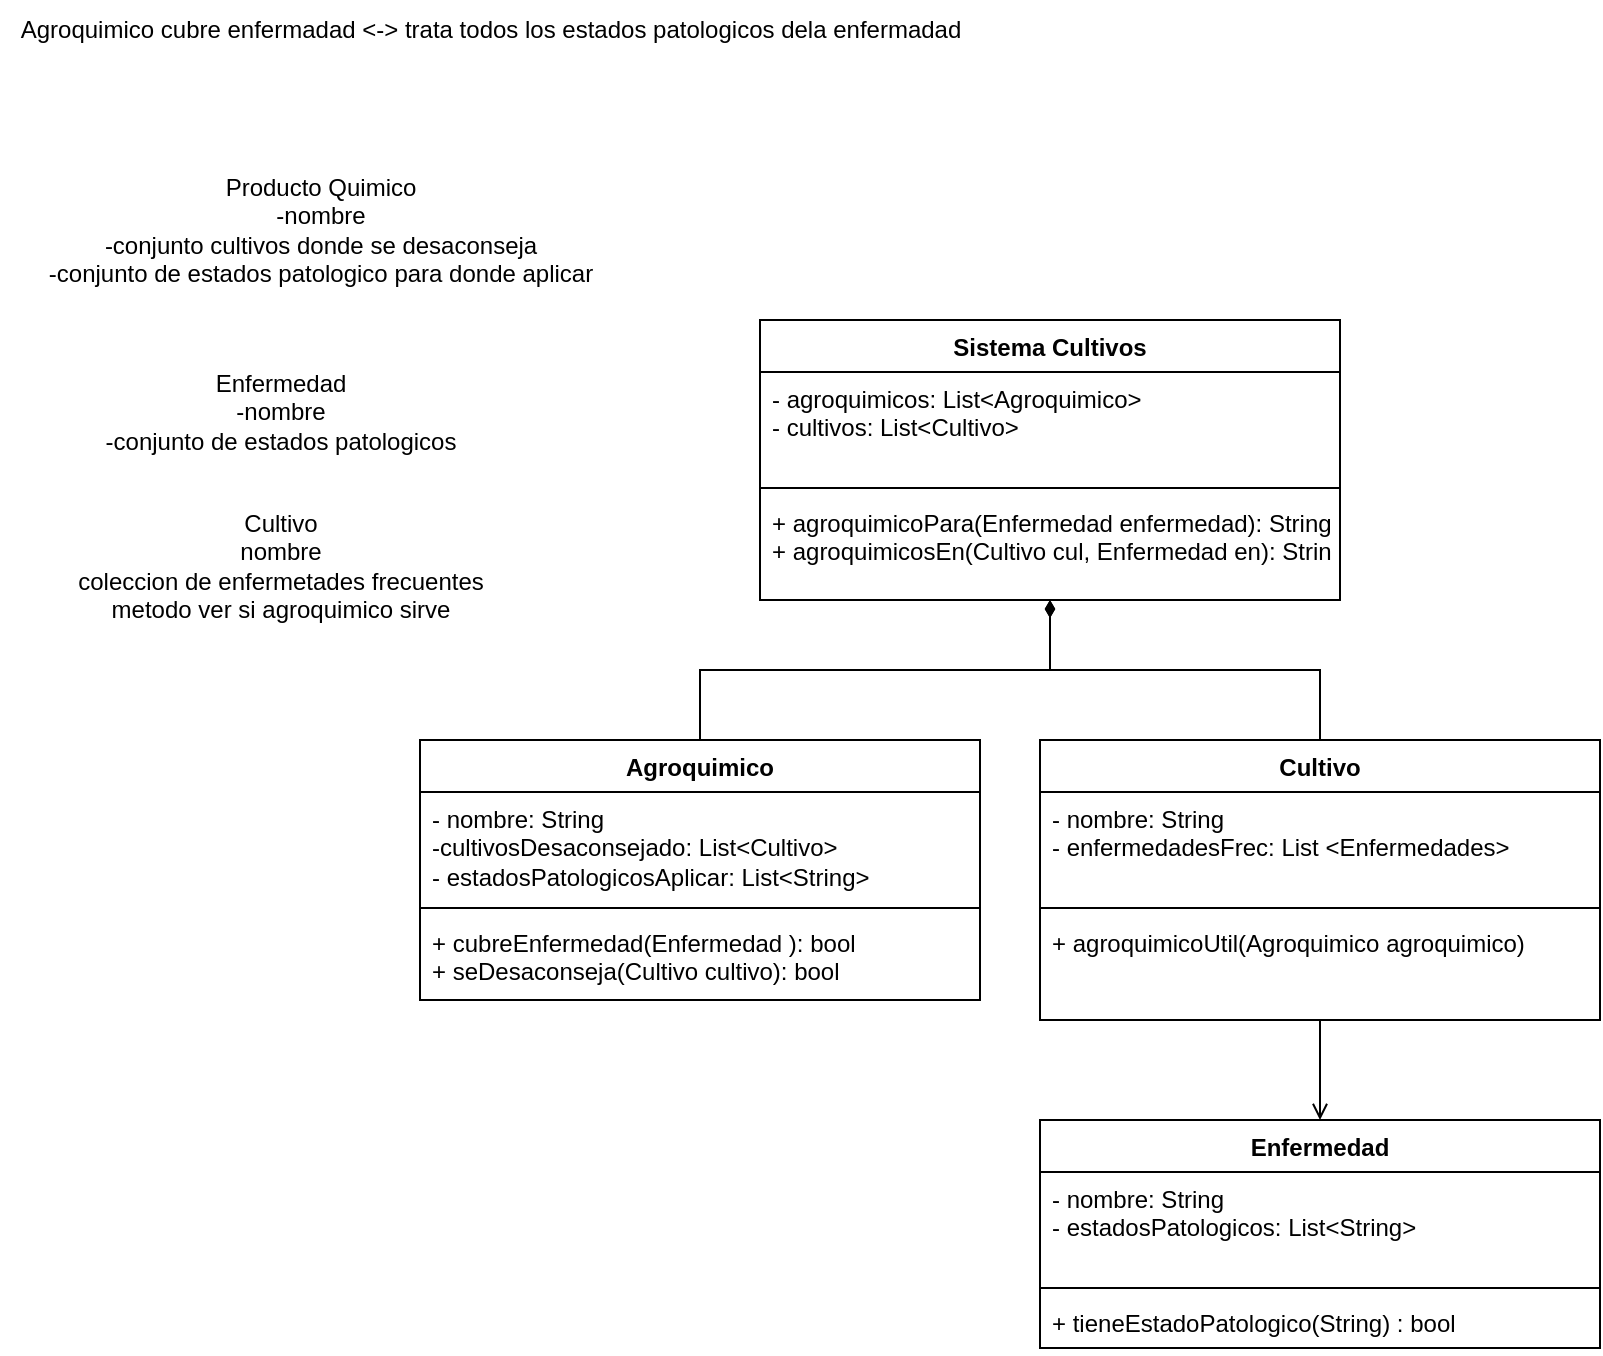 <mxfile version="24.6.1" type="device">
  <diagram name="Page-1" id="_sIg_o7IvYb-hI5rQIIx">
    <mxGraphModel dx="1183" dy="685" grid="1" gridSize="10" guides="1" tooltips="1" connect="1" arrows="1" fold="1" page="1" pageScale="1" pageWidth="1169" pageHeight="827" math="0" shadow="0">
      <root>
        <mxCell id="0" />
        <mxCell id="1" parent="0" />
        <mxCell id="dyfHv-wzKUo8bUBudpek-1" value="Producto Quimico&lt;div&gt;-nombre&lt;/div&gt;&lt;div&gt;-conjunto cultivos donde se desaconseja&lt;/div&gt;&lt;div&gt;-conjunto de estados patologico para donde aplicar&lt;/div&gt;" style="text;html=1;align=center;verticalAlign=middle;resizable=0;points=[];autosize=1;strokeColor=none;fillColor=none;" vertex="1" parent="1">
          <mxGeometry x="20" y="140" width="300" height="70" as="geometry" />
        </mxCell>
        <mxCell id="dyfHv-wzKUo8bUBudpek-2" value="Enfermedad&lt;div&gt;-nombre&lt;/div&gt;&lt;div&gt;-conjunto de estados patologicos&lt;/div&gt;&lt;div&gt;&lt;br&gt;&lt;/div&gt;" style="text;html=1;align=center;verticalAlign=middle;resizable=0;points=[];autosize=1;strokeColor=none;fillColor=none;" vertex="1" parent="1">
          <mxGeometry x="50" y="238" width="200" height="70" as="geometry" />
        </mxCell>
        <mxCell id="dyfHv-wzKUo8bUBudpek-3" value="Cultivo&lt;div&gt;nombre&lt;/div&gt;&lt;div&gt;coleccion de enfermetades frecuentes&lt;/div&gt;&lt;div&gt;metodo ver si agroquimico sirve&lt;/div&gt;" style="text;html=1;align=center;verticalAlign=middle;resizable=0;points=[];autosize=1;strokeColor=none;fillColor=none;" vertex="1" parent="1">
          <mxGeometry x="35" y="308" width="230" height="70" as="geometry" />
        </mxCell>
        <mxCell id="dyfHv-wzKUo8bUBudpek-4" value="Agroquimico cubre enfermadad &amp;lt;-&amp;gt; trata todos los estados patologicos dela enfermadad" style="text;html=1;align=center;verticalAlign=middle;resizable=0;points=[];autosize=1;strokeColor=none;fillColor=none;" vertex="1" parent="1">
          <mxGeometry x="10" y="60" width="490" height="30" as="geometry" />
        </mxCell>
        <mxCell id="dyfHv-wzKUo8bUBudpek-24" style="edgeStyle=orthogonalEdgeStyle;rounded=0;orthogonalLoop=1;jettySize=auto;html=1;endArrow=diamondThin;endFill=1;startArrow=none;startFill=0;" edge="1" parent="1" source="dyfHv-wzKUo8bUBudpek-5" target="dyfHv-wzKUo8bUBudpek-20">
          <mxGeometry relative="1" as="geometry" />
        </mxCell>
        <mxCell id="dyfHv-wzKUo8bUBudpek-5" value="Agroquimico" style="swimlane;fontStyle=1;align=center;verticalAlign=top;childLayout=stackLayout;horizontal=1;startSize=26;horizontalStack=0;resizeParent=1;resizeParentMax=0;resizeLast=0;collapsible=1;marginBottom=0;whiteSpace=wrap;html=1;" vertex="1" parent="1">
          <mxGeometry x="220" y="430" width="280" height="130" as="geometry" />
        </mxCell>
        <mxCell id="dyfHv-wzKUo8bUBudpek-6" value="- nombre: String&lt;div&gt;-cultivosDesaconsejado: List&amp;lt;Cultivo&amp;gt;&lt;/div&gt;&lt;div&gt;- estadosPatologicosAplicar: List&amp;lt;String&amp;gt;&lt;/div&gt;" style="text;strokeColor=none;fillColor=none;align=left;verticalAlign=top;spacingLeft=4;spacingRight=4;overflow=hidden;rotatable=0;points=[[0,0.5],[1,0.5]];portConstraint=eastwest;whiteSpace=wrap;html=1;" vertex="1" parent="dyfHv-wzKUo8bUBudpek-5">
          <mxGeometry y="26" width="280" height="54" as="geometry" />
        </mxCell>
        <mxCell id="dyfHv-wzKUo8bUBudpek-7" value="" style="line;strokeWidth=1;fillColor=none;align=left;verticalAlign=middle;spacingTop=-1;spacingLeft=3;spacingRight=3;rotatable=0;labelPosition=right;points=[];portConstraint=eastwest;strokeColor=inherit;" vertex="1" parent="dyfHv-wzKUo8bUBudpek-5">
          <mxGeometry y="80" width="280" height="8" as="geometry" />
        </mxCell>
        <mxCell id="dyfHv-wzKUo8bUBudpek-8" value="+ cubreEnfermedad(Enfermedad ): bool&lt;div&gt;+ seDesaconseja(Cultivo cultivo): bool&lt;/div&gt;" style="text;strokeColor=none;fillColor=none;align=left;verticalAlign=top;spacingLeft=4;spacingRight=4;overflow=hidden;rotatable=0;points=[[0,0.5],[1,0.5]];portConstraint=eastwest;whiteSpace=wrap;html=1;" vertex="1" parent="dyfHv-wzKUo8bUBudpek-5">
          <mxGeometry y="88" width="280" height="42" as="geometry" />
        </mxCell>
        <mxCell id="dyfHv-wzKUo8bUBudpek-9" value="Enfermedad" style="swimlane;fontStyle=1;align=center;verticalAlign=top;childLayout=stackLayout;horizontal=1;startSize=26;horizontalStack=0;resizeParent=1;resizeParentMax=0;resizeLast=0;collapsible=1;marginBottom=0;whiteSpace=wrap;html=1;" vertex="1" parent="1">
          <mxGeometry x="530" y="620" width="280" height="114" as="geometry" />
        </mxCell>
        <mxCell id="dyfHv-wzKUo8bUBudpek-10" value="- nombre: String&lt;div&gt;- estadosPatologicos: List&amp;lt;String&amp;gt;&lt;/div&gt;" style="text;strokeColor=none;fillColor=none;align=left;verticalAlign=top;spacingLeft=4;spacingRight=4;overflow=hidden;rotatable=0;points=[[0,0.5],[1,0.5]];portConstraint=eastwest;whiteSpace=wrap;html=1;" vertex="1" parent="dyfHv-wzKUo8bUBudpek-9">
          <mxGeometry y="26" width="280" height="54" as="geometry" />
        </mxCell>
        <mxCell id="dyfHv-wzKUo8bUBudpek-11" value="" style="line;strokeWidth=1;fillColor=none;align=left;verticalAlign=middle;spacingTop=-1;spacingLeft=3;spacingRight=3;rotatable=0;labelPosition=right;points=[];portConstraint=eastwest;strokeColor=inherit;" vertex="1" parent="dyfHv-wzKUo8bUBudpek-9">
          <mxGeometry y="80" width="280" height="8" as="geometry" />
        </mxCell>
        <mxCell id="dyfHv-wzKUo8bUBudpek-12" value="+ tieneEstadoPatologico(String) : bool" style="text;strokeColor=none;fillColor=none;align=left;verticalAlign=top;spacingLeft=4;spacingRight=4;overflow=hidden;rotatable=0;points=[[0,0.5],[1,0.5]];portConstraint=eastwest;whiteSpace=wrap;html=1;" vertex="1" parent="dyfHv-wzKUo8bUBudpek-9">
          <mxGeometry y="88" width="280" height="26" as="geometry" />
        </mxCell>
        <mxCell id="dyfHv-wzKUo8bUBudpek-25" style="edgeStyle=orthogonalEdgeStyle;rounded=0;orthogonalLoop=1;jettySize=auto;html=1;endArrow=diamondThin;endFill=1;startArrow=none;startFill=0;" edge="1" parent="1" source="dyfHv-wzKUo8bUBudpek-13" target="dyfHv-wzKUo8bUBudpek-20">
          <mxGeometry relative="1" as="geometry" />
        </mxCell>
        <mxCell id="dyfHv-wzKUo8bUBudpek-26" style="edgeStyle=orthogonalEdgeStyle;rounded=0;orthogonalLoop=1;jettySize=auto;html=1;endArrow=open;endFill=0;" edge="1" parent="1" source="dyfHv-wzKUo8bUBudpek-13" target="dyfHv-wzKUo8bUBudpek-9">
          <mxGeometry relative="1" as="geometry" />
        </mxCell>
        <mxCell id="dyfHv-wzKUo8bUBudpek-13" value="Cultivo" style="swimlane;fontStyle=1;align=center;verticalAlign=top;childLayout=stackLayout;horizontal=1;startSize=26;horizontalStack=0;resizeParent=1;resizeParentMax=0;resizeLast=0;collapsible=1;marginBottom=0;whiteSpace=wrap;html=1;" vertex="1" parent="1">
          <mxGeometry x="530" y="430" width="280" height="140" as="geometry" />
        </mxCell>
        <mxCell id="dyfHv-wzKUo8bUBudpek-14" value="- nombre: String&lt;div&gt;- enfermedadesFrec: List &amp;lt;Enfermedades&amp;gt;&lt;/div&gt;" style="text;strokeColor=none;fillColor=none;align=left;verticalAlign=top;spacingLeft=4;spacingRight=4;overflow=hidden;rotatable=0;points=[[0,0.5],[1,0.5]];portConstraint=eastwest;whiteSpace=wrap;html=1;" vertex="1" parent="dyfHv-wzKUo8bUBudpek-13">
          <mxGeometry y="26" width="280" height="54" as="geometry" />
        </mxCell>
        <mxCell id="dyfHv-wzKUo8bUBudpek-15" value="" style="line;strokeWidth=1;fillColor=none;align=left;verticalAlign=middle;spacingTop=-1;spacingLeft=3;spacingRight=3;rotatable=0;labelPosition=right;points=[];portConstraint=eastwest;strokeColor=inherit;" vertex="1" parent="dyfHv-wzKUo8bUBudpek-13">
          <mxGeometry y="80" width="280" height="8" as="geometry" />
        </mxCell>
        <mxCell id="dyfHv-wzKUo8bUBudpek-16" value="+ agroquimicoUtil(Agroquimico agroquimico)" style="text;strokeColor=none;fillColor=none;align=left;verticalAlign=top;spacingLeft=4;spacingRight=4;overflow=hidden;rotatable=0;points=[[0,0.5],[1,0.5]];portConstraint=eastwest;whiteSpace=wrap;html=1;" vertex="1" parent="dyfHv-wzKUo8bUBudpek-13">
          <mxGeometry y="88" width="280" height="52" as="geometry" />
        </mxCell>
        <mxCell id="dyfHv-wzKUo8bUBudpek-20" value="Sistema Cultivos" style="swimlane;fontStyle=1;align=center;verticalAlign=top;childLayout=stackLayout;horizontal=1;startSize=26;horizontalStack=0;resizeParent=1;resizeParentMax=0;resizeLast=0;collapsible=1;marginBottom=0;whiteSpace=wrap;html=1;" vertex="1" parent="1">
          <mxGeometry x="390" y="220" width="290" height="140" as="geometry" />
        </mxCell>
        <mxCell id="dyfHv-wzKUo8bUBudpek-21" value="- agroquimicos: List&amp;lt;Agroquimico&amp;gt;&lt;div&gt;- cultivos: List&amp;lt;Cultivo&amp;gt;&lt;/div&gt;&lt;div&gt;&lt;br&gt;&lt;/div&gt;" style="text;strokeColor=none;fillColor=none;align=left;verticalAlign=top;spacingLeft=4;spacingRight=4;overflow=hidden;rotatable=0;points=[[0,0.5],[1,0.5]];portConstraint=eastwest;whiteSpace=wrap;html=1;" vertex="1" parent="dyfHv-wzKUo8bUBudpek-20">
          <mxGeometry y="26" width="290" height="54" as="geometry" />
        </mxCell>
        <mxCell id="dyfHv-wzKUo8bUBudpek-22" value="" style="line;strokeWidth=1;fillColor=none;align=left;verticalAlign=middle;spacingTop=-1;spacingLeft=3;spacingRight=3;rotatable=0;labelPosition=right;points=[];portConstraint=eastwest;strokeColor=inherit;" vertex="1" parent="dyfHv-wzKUo8bUBudpek-20">
          <mxGeometry y="80" width="290" height="8" as="geometry" />
        </mxCell>
        <mxCell id="dyfHv-wzKUo8bUBudpek-23" value="+ agroquimicoPara(Enfermedad enfermedad): String&lt;div&gt;+ agroquimicosEn(Cultivo cul, Enfermedad en): Strin&lt;/div&gt;" style="text;strokeColor=none;fillColor=none;align=left;verticalAlign=top;spacingLeft=4;spacingRight=4;overflow=hidden;rotatable=0;points=[[0,0.5],[1,0.5]];portConstraint=eastwest;whiteSpace=wrap;html=1;" vertex="1" parent="dyfHv-wzKUo8bUBudpek-20">
          <mxGeometry y="88" width="290" height="52" as="geometry" />
        </mxCell>
      </root>
    </mxGraphModel>
  </diagram>
</mxfile>
